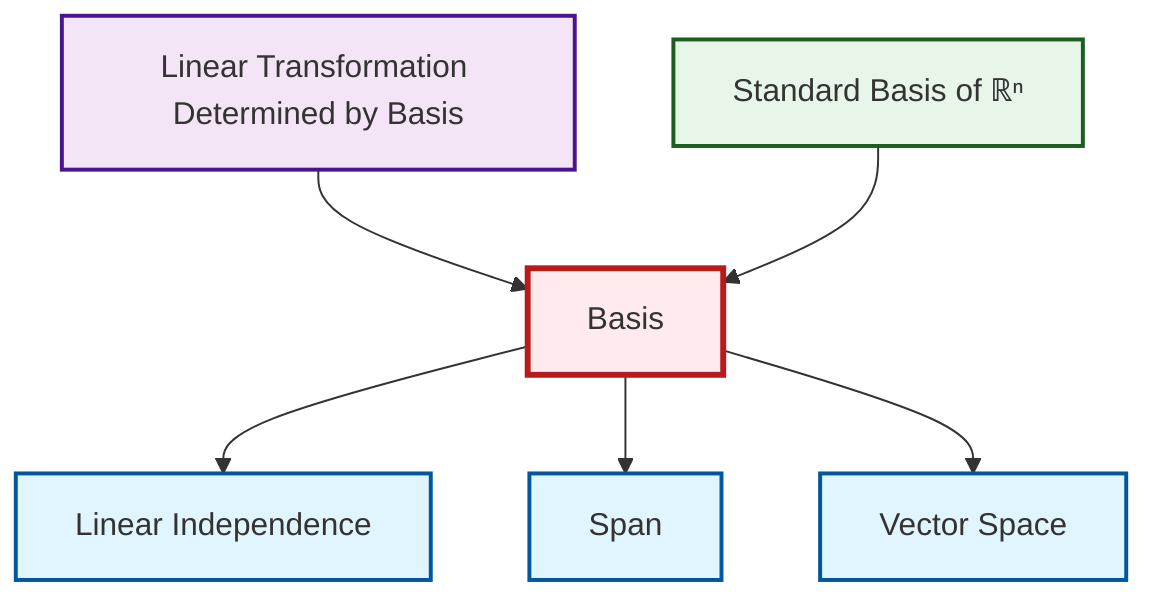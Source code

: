 graph TD
    classDef definition fill:#e1f5fe,stroke:#01579b,stroke-width:2px
    classDef theorem fill:#f3e5f5,stroke:#4a148c,stroke-width:2px
    classDef axiom fill:#fff3e0,stroke:#e65100,stroke-width:2px
    classDef example fill:#e8f5e9,stroke:#1b5e20,stroke-width:2px
    classDef current fill:#ffebee,stroke:#b71c1c,stroke-width:3px
    def-linear-independence["Linear Independence"]:::definition
    def-vector-space["Vector Space"]:::definition
    thm-linear-transformation-basis["Linear Transformation Determined by Basis"]:::theorem
    def-basis["Basis"]:::definition
    ex-standard-basis-rn["Standard Basis of ℝⁿ"]:::example
    def-span["Span"]:::definition
    thm-linear-transformation-basis --> def-basis
    def-basis --> def-linear-independence
    def-basis --> def-span
    def-basis --> def-vector-space
    ex-standard-basis-rn --> def-basis
    class def-basis current